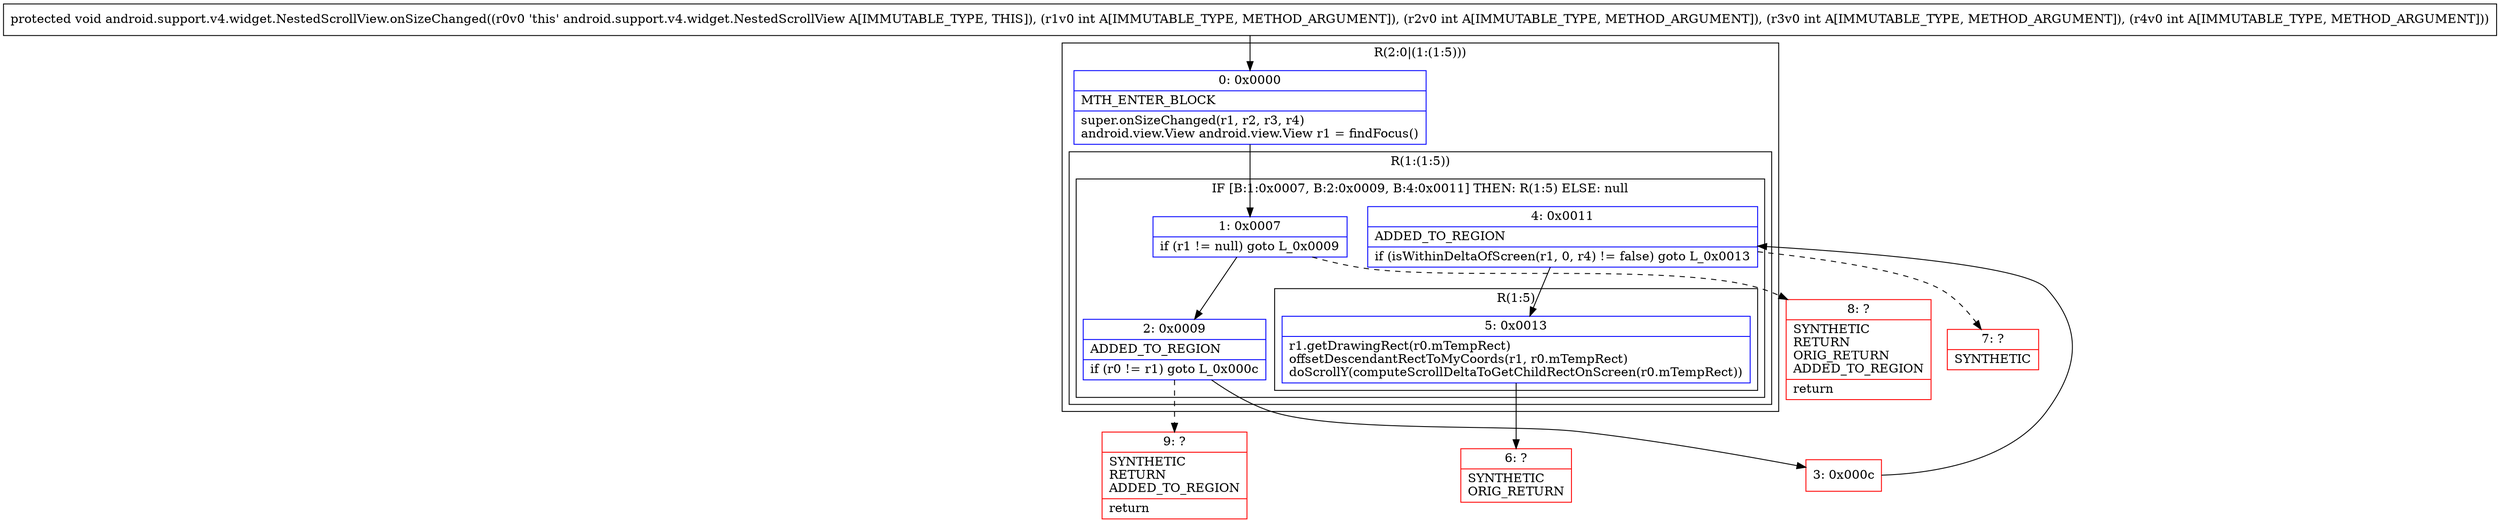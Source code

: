digraph "CFG forandroid.support.v4.widget.NestedScrollView.onSizeChanged(IIII)V" {
subgraph cluster_Region_837484406 {
label = "R(2:0|(1:(1:5)))";
node [shape=record,color=blue];
Node_0 [shape=record,label="{0\:\ 0x0000|MTH_ENTER_BLOCK\l|super.onSizeChanged(r1, r2, r3, r4)\landroid.view.View android.view.View r1 = findFocus()\l}"];
subgraph cluster_Region_391963463 {
label = "R(1:(1:5))";
node [shape=record,color=blue];
subgraph cluster_IfRegion_1008265869 {
label = "IF [B:1:0x0007, B:2:0x0009, B:4:0x0011] THEN: R(1:5) ELSE: null";
node [shape=record,color=blue];
Node_1 [shape=record,label="{1\:\ 0x0007|if (r1 != null) goto L_0x0009\l}"];
Node_2 [shape=record,label="{2\:\ 0x0009|ADDED_TO_REGION\l|if (r0 != r1) goto L_0x000c\l}"];
Node_4 [shape=record,label="{4\:\ 0x0011|ADDED_TO_REGION\l|if (isWithinDeltaOfScreen(r1, 0, r4) != false) goto L_0x0013\l}"];
subgraph cluster_Region_1579671305 {
label = "R(1:5)";
node [shape=record,color=blue];
Node_5 [shape=record,label="{5\:\ 0x0013|r1.getDrawingRect(r0.mTempRect)\loffsetDescendantRectToMyCoords(r1, r0.mTempRect)\ldoScrollY(computeScrollDeltaToGetChildRectOnScreen(r0.mTempRect))\l}"];
}
}
}
}
Node_3 [shape=record,color=red,label="{3\:\ 0x000c}"];
Node_6 [shape=record,color=red,label="{6\:\ ?|SYNTHETIC\lORIG_RETURN\l}"];
Node_7 [shape=record,color=red,label="{7\:\ ?|SYNTHETIC\l}"];
Node_8 [shape=record,color=red,label="{8\:\ ?|SYNTHETIC\lRETURN\lORIG_RETURN\lADDED_TO_REGION\l|return\l}"];
Node_9 [shape=record,color=red,label="{9\:\ ?|SYNTHETIC\lRETURN\lADDED_TO_REGION\l|return\l}"];
MethodNode[shape=record,label="{protected void android.support.v4.widget.NestedScrollView.onSizeChanged((r0v0 'this' android.support.v4.widget.NestedScrollView A[IMMUTABLE_TYPE, THIS]), (r1v0 int A[IMMUTABLE_TYPE, METHOD_ARGUMENT]), (r2v0 int A[IMMUTABLE_TYPE, METHOD_ARGUMENT]), (r3v0 int A[IMMUTABLE_TYPE, METHOD_ARGUMENT]), (r4v0 int A[IMMUTABLE_TYPE, METHOD_ARGUMENT])) }"];
MethodNode -> Node_0;
Node_0 -> Node_1;
Node_1 -> Node_2;
Node_1 -> Node_8[style=dashed];
Node_2 -> Node_3;
Node_2 -> Node_9[style=dashed];
Node_4 -> Node_5;
Node_4 -> Node_7[style=dashed];
Node_5 -> Node_6;
Node_3 -> Node_4;
}

